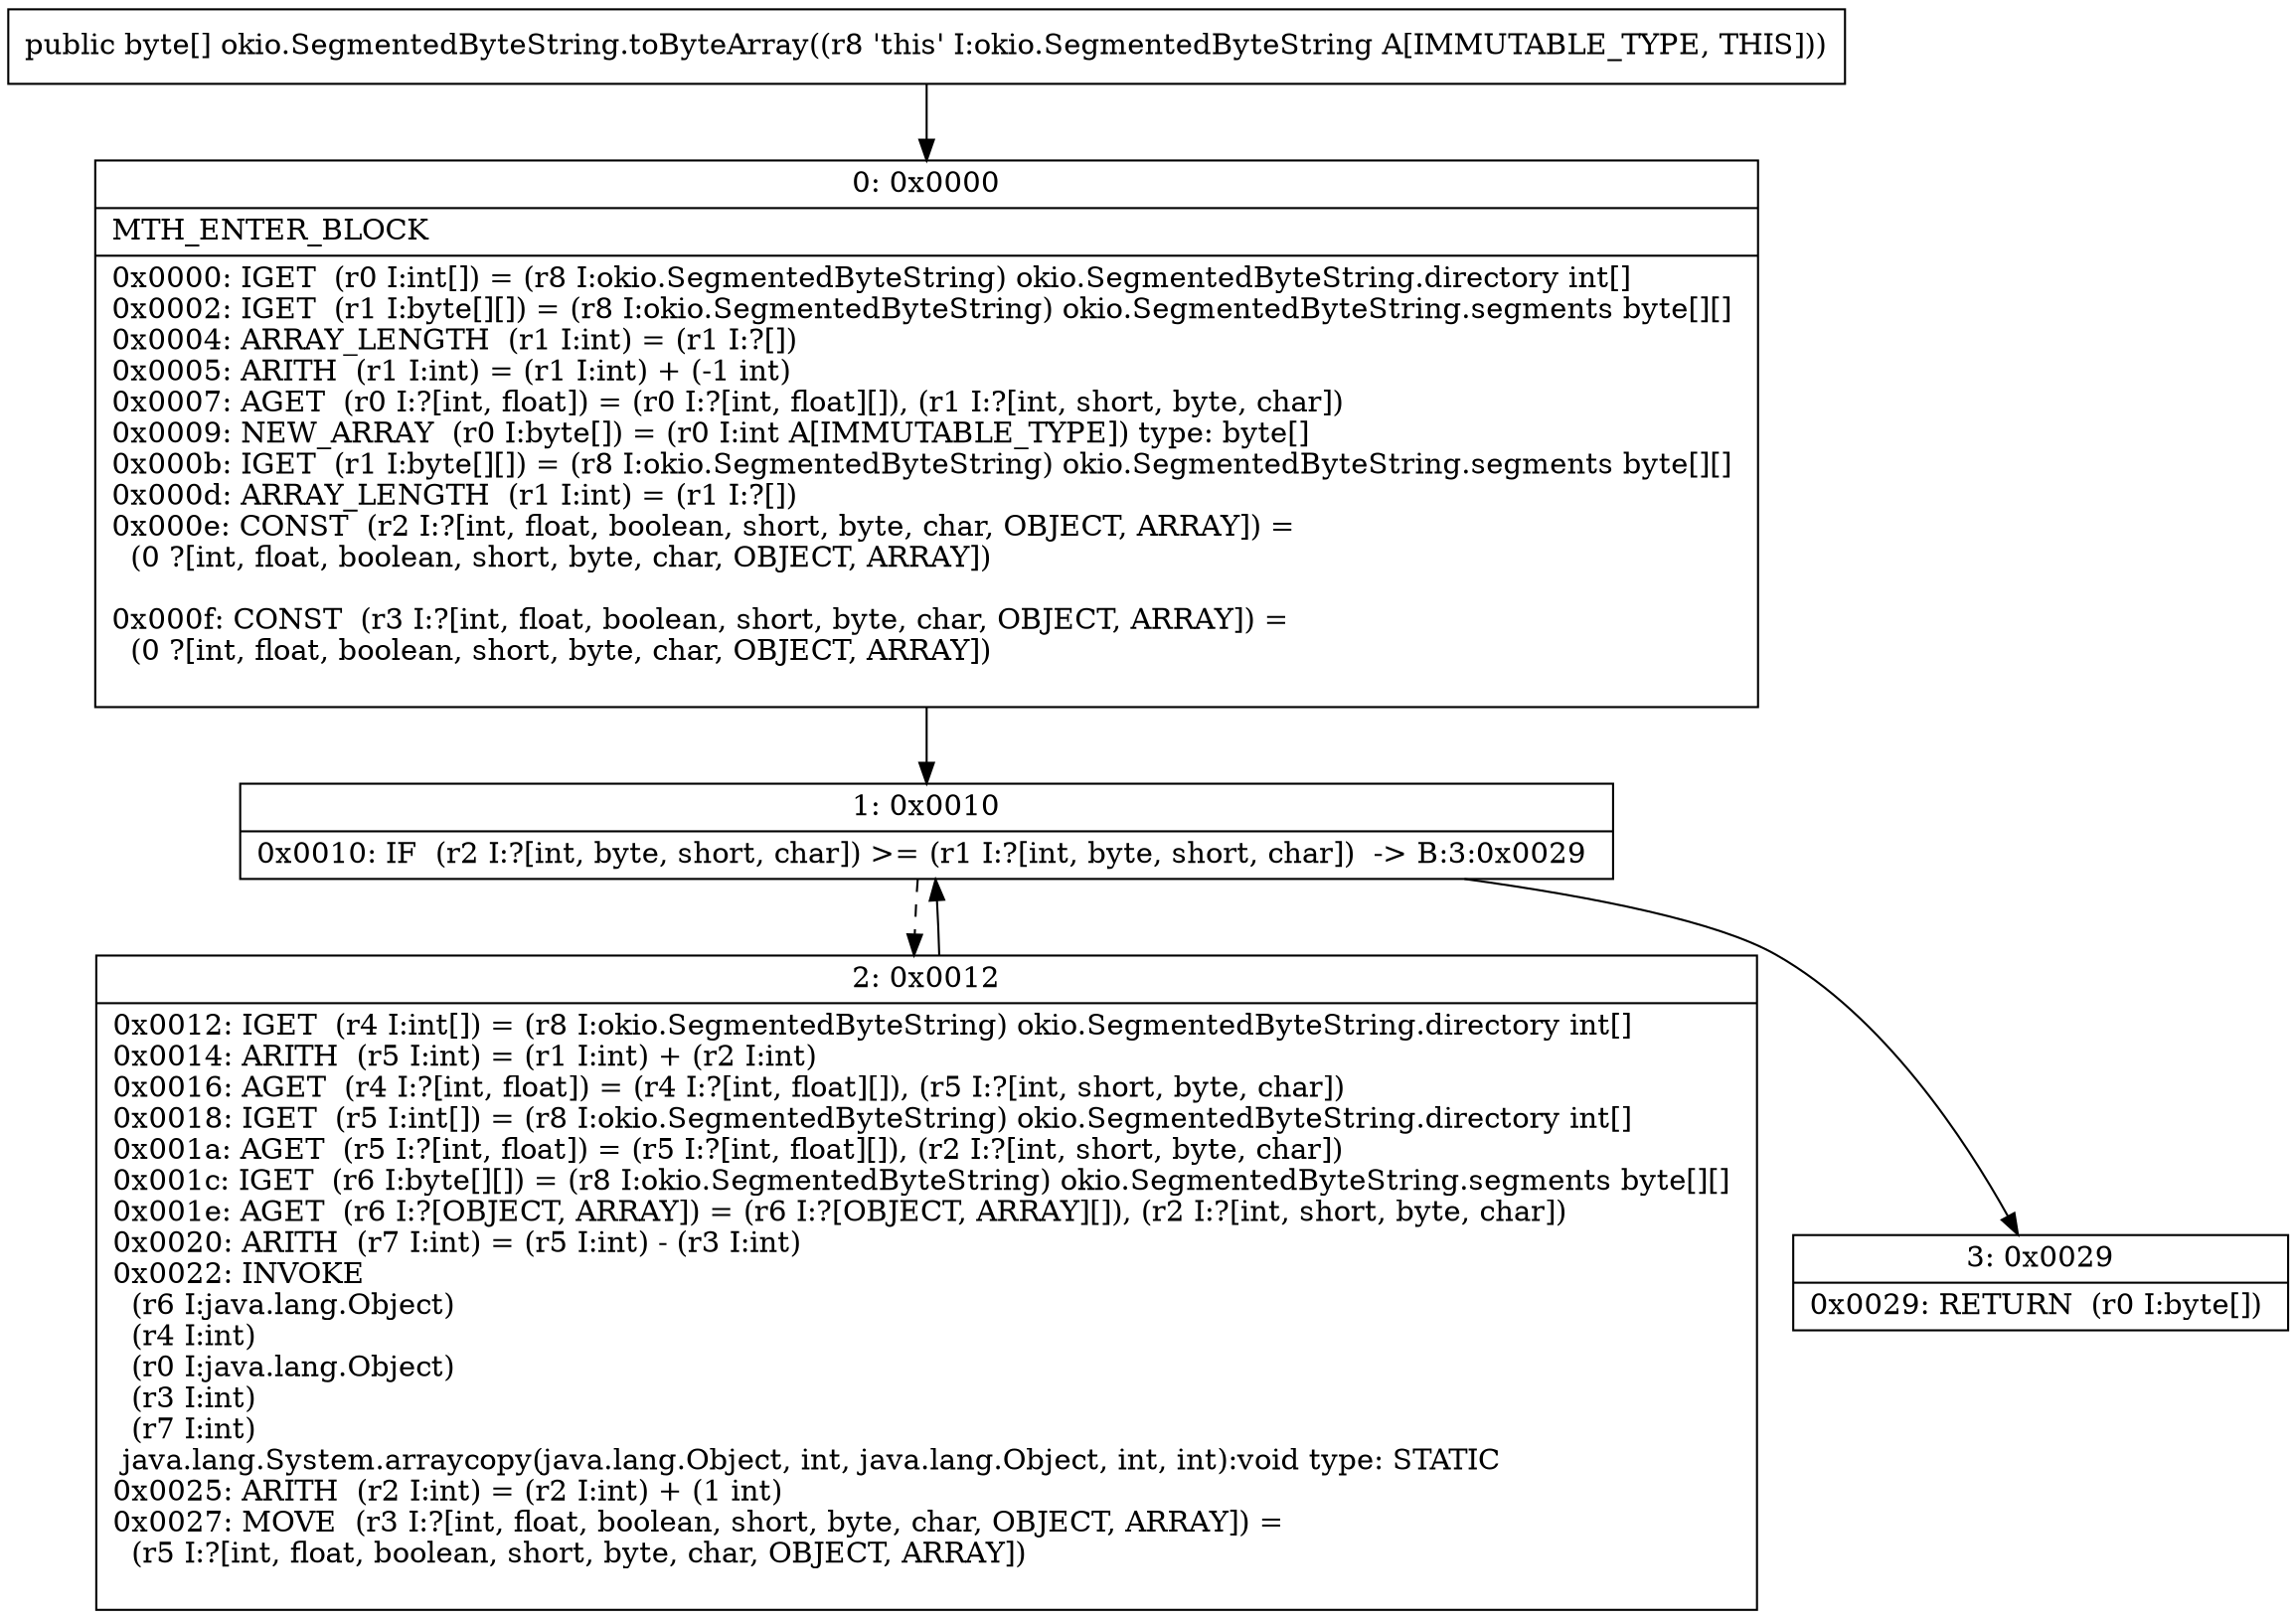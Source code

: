 digraph "CFG forokio.SegmentedByteString.toByteArray()[B" {
Node_0 [shape=record,label="{0\:\ 0x0000|MTH_ENTER_BLOCK\l|0x0000: IGET  (r0 I:int[]) = (r8 I:okio.SegmentedByteString) okio.SegmentedByteString.directory int[] \l0x0002: IGET  (r1 I:byte[][]) = (r8 I:okio.SegmentedByteString) okio.SegmentedByteString.segments byte[][] \l0x0004: ARRAY_LENGTH  (r1 I:int) = (r1 I:?[]) \l0x0005: ARITH  (r1 I:int) = (r1 I:int) + (\-1 int) \l0x0007: AGET  (r0 I:?[int, float]) = (r0 I:?[int, float][]), (r1 I:?[int, short, byte, char]) \l0x0009: NEW_ARRAY  (r0 I:byte[]) = (r0 I:int A[IMMUTABLE_TYPE]) type: byte[] \l0x000b: IGET  (r1 I:byte[][]) = (r8 I:okio.SegmentedByteString) okio.SegmentedByteString.segments byte[][] \l0x000d: ARRAY_LENGTH  (r1 I:int) = (r1 I:?[]) \l0x000e: CONST  (r2 I:?[int, float, boolean, short, byte, char, OBJECT, ARRAY]) = \l  (0 ?[int, float, boolean, short, byte, char, OBJECT, ARRAY])\l \l0x000f: CONST  (r3 I:?[int, float, boolean, short, byte, char, OBJECT, ARRAY]) = \l  (0 ?[int, float, boolean, short, byte, char, OBJECT, ARRAY])\l \l}"];
Node_1 [shape=record,label="{1\:\ 0x0010|0x0010: IF  (r2 I:?[int, byte, short, char]) \>= (r1 I:?[int, byte, short, char])  \-\> B:3:0x0029 \l}"];
Node_2 [shape=record,label="{2\:\ 0x0012|0x0012: IGET  (r4 I:int[]) = (r8 I:okio.SegmentedByteString) okio.SegmentedByteString.directory int[] \l0x0014: ARITH  (r5 I:int) = (r1 I:int) + (r2 I:int) \l0x0016: AGET  (r4 I:?[int, float]) = (r4 I:?[int, float][]), (r5 I:?[int, short, byte, char]) \l0x0018: IGET  (r5 I:int[]) = (r8 I:okio.SegmentedByteString) okio.SegmentedByteString.directory int[] \l0x001a: AGET  (r5 I:?[int, float]) = (r5 I:?[int, float][]), (r2 I:?[int, short, byte, char]) \l0x001c: IGET  (r6 I:byte[][]) = (r8 I:okio.SegmentedByteString) okio.SegmentedByteString.segments byte[][] \l0x001e: AGET  (r6 I:?[OBJECT, ARRAY]) = (r6 I:?[OBJECT, ARRAY][]), (r2 I:?[int, short, byte, char]) \l0x0020: ARITH  (r7 I:int) = (r5 I:int) \- (r3 I:int) \l0x0022: INVOKE  \l  (r6 I:java.lang.Object)\l  (r4 I:int)\l  (r0 I:java.lang.Object)\l  (r3 I:int)\l  (r7 I:int)\l java.lang.System.arraycopy(java.lang.Object, int, java.lang.Object, int, int):void type: STATIC \l0x0025: ARITH  (r2 I:int) = (r2 I:int) + (1 int) \l0x0027: MOVE  (r3 I:?[int, float, boolean, short, byte, char, OBJECT, ARRAY]) = \l  (r5 I:?[int, float, boolean, short, byte, char, OBJECT, ARRAY])\l \l}"];
Node_3 [shape=record,label="{3\:\ 0x0029|0x0029: RETURN  (r0 I:byte[]) \l}"];
MethodNode[shape=record,label="{public byte[] okio.SegmentedByteString.toByteArray((r8 'this' I:okio.SegmentedByteString A[IMMUTABLE_TYPE, THIS])) }"];
MethodNode -> Node_0;
Node_0 -> Node_1;
Node_1 -> Node_2[style=dashed];
Node_1 -> Node_3;
Node_2 -> Node_1;
}

